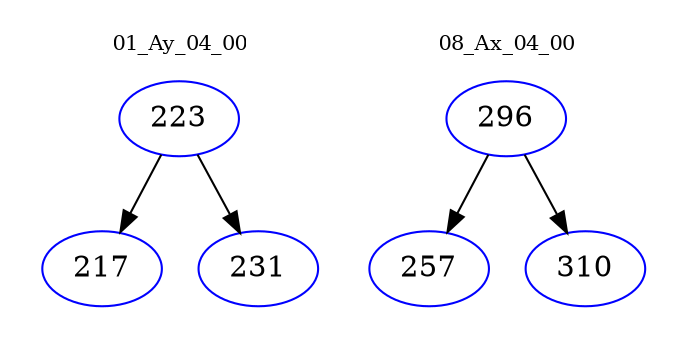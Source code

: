 digraph{
subgraph cluster_0 {
color = white
label = "01_Ay_04_00";
fontsize=10;
T0_223 [label="223", color="blue"]
T0_223 -> T0_217 [color="black"]
T0_217 [label="217", color="blue"]
T0_223 -> T0_231 [color="black"]
T0_231 [label="231", color="blue"]
}
subgraph cluster_1 {
color = white
label = "08_Ax_04_00";
fontsize=10;
T1_296 [label="296", color="blue"]
T1_296 -> T1_257 [color="black"]
T1_257 [label="257", color="blue"]
T1_296 -> T1_310 [color="black"]
T1_310 [label="310", color="blue"]
}
}

